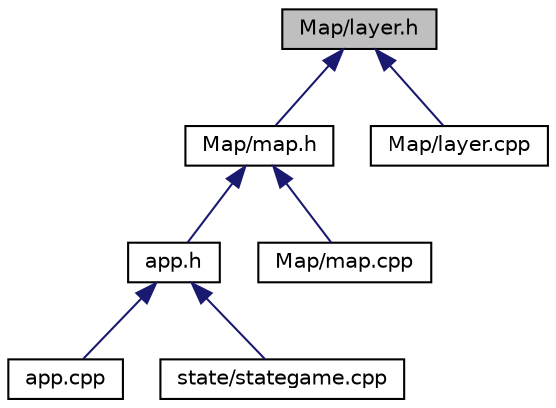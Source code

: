 digraph "Map/layer.h"
{
  edge [fontname="Helvetica",fontsize="10",labelfontname="Helvetica",labelfontsize="10"];
  node [fontname="Helvetica",fontsize="10",shape=record];
  Node1 [label="Map/layer.h",height=0.2,width=0.4,color="black", fillcolor="grey75", style="filled", fontcolor="black"];
  Node1 -> Node2 [dir="back",color="midnightblue",fontsize="10",style="solid"];
  Node2 [label="Map/map.h",height=0.2,width=0.4,color="black", fillcolor="white", style="filled",URL="$map_8h.html"];
  Node2 -> Node3 [dir="back",color="midnightblue",fontsize="10",style="solid"];
  Node3 [label="app.h",height=0.2,width=0.4,color="black", fillcolor="white", style="filled",URL="$app_8h.html"];
  Node3 -> Node4 [dir="back",color="midnightblue",fontsize="10",style="solid"];
  Node4 [label="app.cpp",height=0.2,width=0.4,color="black", fillcolor="white", style="filled",URL="$app_8cpp.html"];
  Node3 -> Node5 [dir="back",color="midnightblue",fontsize="10",style="solid"];
  Node5 [label="state/stategame.cpp",height=0.2,width=0.4,color="black", fillcolor="white", style="filled",URL="$stategame_8cpp.html"];
  Node2 -> Node6 [dir="back",color="midnightblue",fontsize="10",style="solid"];
  Node6 [label="Map/map.cpp",height=0.2,width=0.4,color="black", fillcolor="white", style="filled",URL="$map_8cpp.html"];
  Node1 -> Node7 [dir="back",color="midnightblue",fontsize="10",style="solid"];
  Node7 [label="Map/layer.cpp",height=0.2,width=0.4,color="black", fillcolor="white", style="filled",URL="$layer_8cpp.html"];
}
